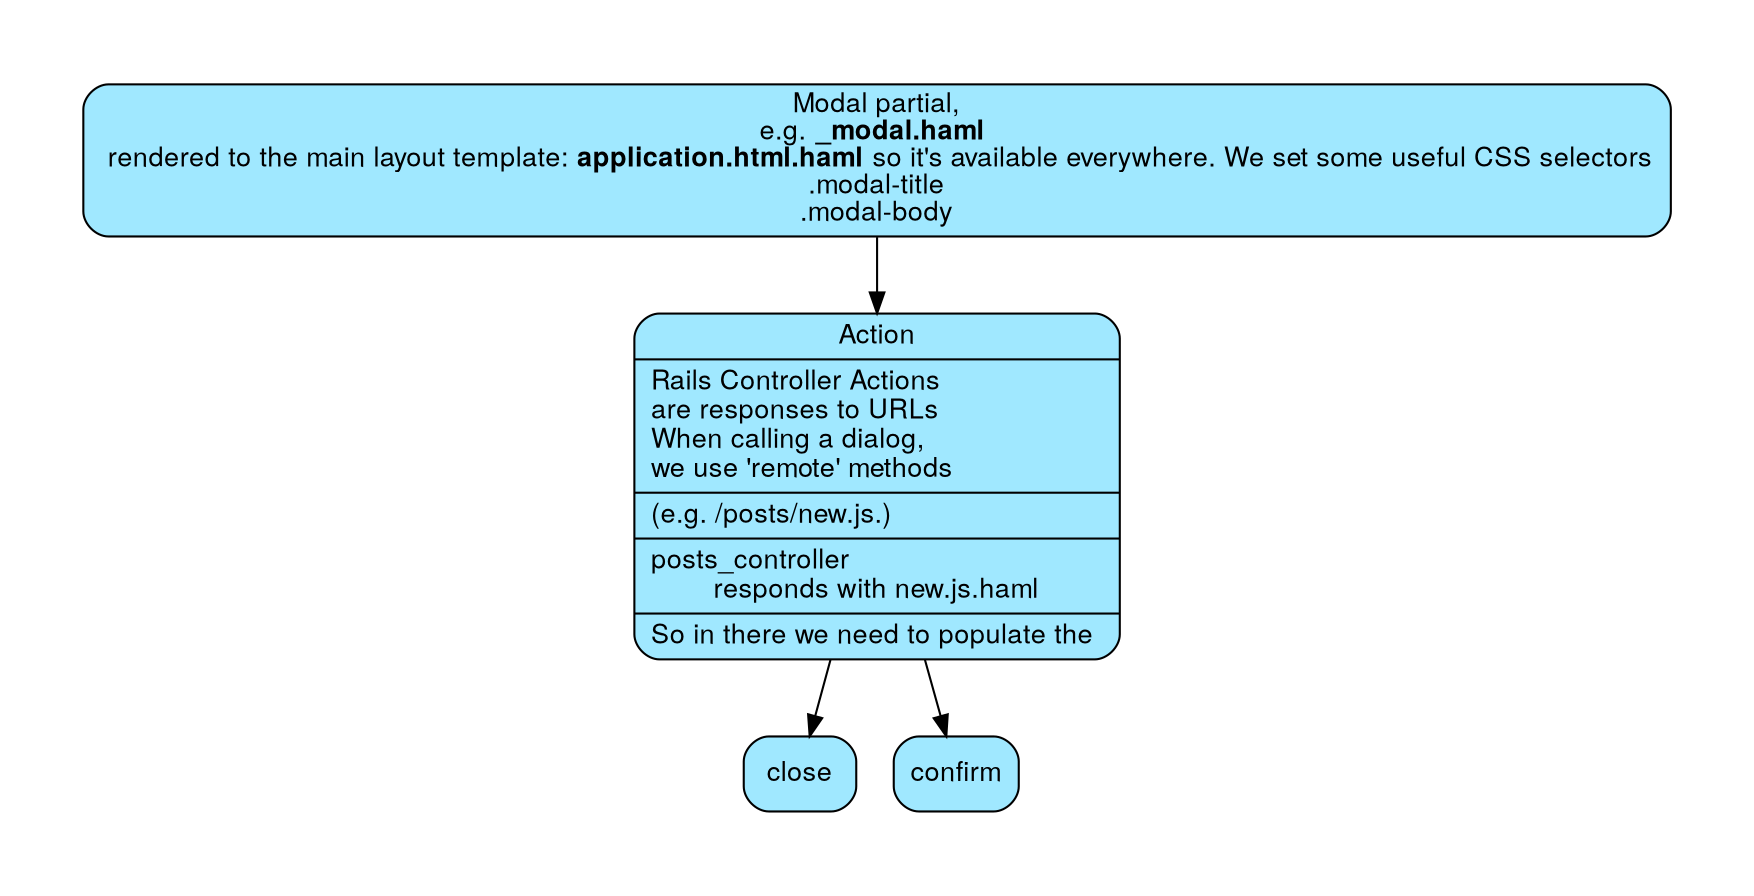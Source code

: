 
digraph "Rails Ajax forms" {

graph[bgcolor="transparent", margin="0.5"]
node[fontname="Helvetica Neue Light", fontsize=13]
node[shape="plaintext", fontcolor="#3377aa"]

node[
     fontcolor=black
     style="rounded,filled"
     shape="record"
     ]

node[fillcolor="#a0e8FF"]

modal[label=< Modal partial,<br/>e.g. <b>_modal.haml</b> <br/> rendered to the main layout template: <b>application.html.haml</b> so it's available everywhere. We set some useful CSS selectors<br/>.modal-title<br/>.modal-body >]

action[label="{Action| Rails Controller Actions\l\
are responses to URLs\l\
When calling a dialog,\l\
we use 'remote' methods\l|\
(e.g. /posts/new.js.)\l|\
posts_controller\l\
responds with new.js.haml\n|\
So in there we need to populate the \l\
}"]

modal -> action

action -> close

action -> confirm


}
